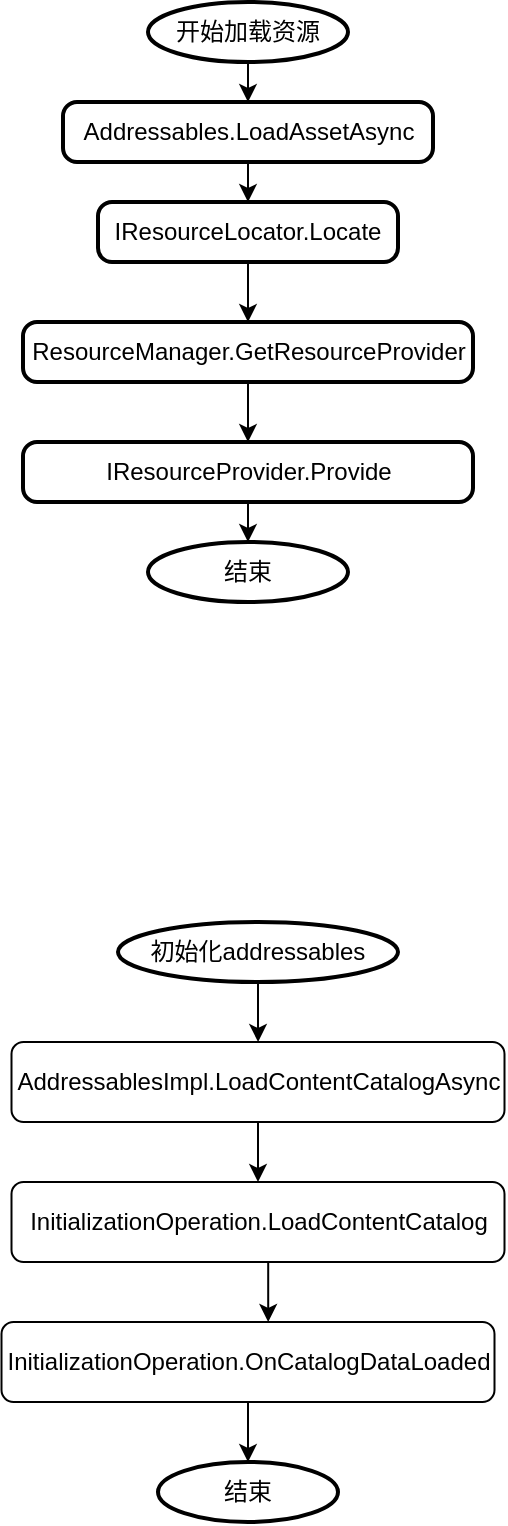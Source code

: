 <mxfile version="22.0.4" type="github">
  <diagram name="Page-1" id="2YBvvXClWsGukQMizWep">
    <mxGraphModel dx="1262" dy="836" grid="1" gridSize="10" guides="1" tooltips="1" connect="1" arrows="1" fold="1" page="1" pageScale="1" pageWidth="850" pageHeight="1100" math="0" shadow="0">
      <root>
        <mxCell id="0" />
        <mxCell id="1" parent="0" />
        <mxCell id="EF8peyVJ7aTUI04MwaTn-17" style="edgeStyle=orthogonalEdgeStyle;rounded=0;orthogonalLoop=1;jettySize=auto;html=1;exitX=0.5;exitY=1;exitDx=0;exitDy=0;exitPerimeter=0;entryX=0.5;entryY=0;entryDx=0;entryDy=0;" parent="1" source="EF8peyVJ7aTUI04MwaTn-8" target="EF8peyVJ7aTUI04MwaTn-20" edge="1">
          <mxGeometry relative="1" as="geometry">
            <mxPoint x="200" y="120" as="targetPoint" />
          </mxGeometry>
        </mxCell>
        <mxCell id="EF8peyVJ7aTUI04MwaTn-8" value="开始加载资源" style="strokeWidth=2;html=1;shape=mxgraph.flowchart.start_1;whiteSpace=wrap;" parent="1" vertex="1">
          <mxGeometry x="150" y="20" width="100" height="30" as="geometry" />
        </mxCell>
        <mxCell id="EF8peyVJ7aTUI04MwaTn-18" style="edgeStyle=orthogonalEdgeStyle;rounded=0;orthogonalLoop=1;jettySize=auto;html=1;exitX=0.5;exitY=1;exitDx=0;exitDy=0;" parent="1" source="EF8peyVJ7aTUI04MwaTn-10" target="EF8peyVJ7aTUI04MwaTn-14" edge="1">
          <mxGeometry relative="1" as="geometry" />
        </mxCell>
        <mxCell id="EF8peyVJ7aTUI04MwaTn-10" value="IResourceLocator.Locate" style="rounded=1;whiteSpace=wrap;html=1;absoluteArcSize=1;arcSize=14;strokeWidth=2;" parent="1" vertex="1">
          <mxGeometry x="125" y="120" width="150" height="30" as="geometry" />
        </mxCell>
        <mxCell id="EF8peyVJ7aTUI04MwaTn-19" style="edgeStyle=orthogonalEdgeStyle;rounded=0;orthogonalLoop=1;jettySize=auto;html=1;exitX=0.5;exitY=1;exitDx=0;exitDy=0;" parent="1" source="EF8peyVJ7aTUI04MwaTn-14" target="EF8peyVJ7aTUI04MwaTn-16" edge="1">
          <mxGeometry relative="1" as="geometry" />
        </mxCell>
        <mxCell id="EF8peyVJ7aTUI04MwaTn-14" value="ResourceManager.GetResourceProvider" style="rounded=1;whiteSpace=wrap;html=1;absoluteArcSize=1;arcSize=14;strokeWidth=2;" parent="1" vertex="1">
          <mxGeometry x="87.5" y="180" width="225" height="30" as="geometry" />
        </mxCell>
        <mxCell id="EF8peyVJ7aTUI04MwaTn-16" value="IResourceProvider.Provide" style="rounded=1;whiteSpace=wrap;html=1;absoluteArcSize=1;arcSize=14;strokeWidth=2;" parent="1" vertex="1">
          <mxGeometry x="87.5" y="240" width="225" height="30" as="geometry" />
        </mxCell>
        <mxCell id="EF8peyVJ7aTUI04MwaTn-22" style="edgeStyle=orthogonalEdgeStyle;rounded=0;orthogonalLoop=1;jettySize=auto;html=1;exitX=0.5;exitY=1;exitDx=0;exitDy=0;entryX=0.5;entryY=0;entryDx=0;entryDy=0;" parent="1" source="EF8peyVJ7aTUI04MwaTn-20" target="EF8peyVJ7aTUI04MwaTn-10" edge="1">
          <mxGeometry relative="1" as="geometry" />
        </mxCell>
        <mxCell id="EF8peyVJ7aTUI04MwaTn-20" value="Addressables.LoadAssetAsync" style="rounded=1;whiteSpace=wrap;html=1;absoluteArcSize=1;arcSize=14;strokeWidth=2;" parent="1" vertex="1">
          <mxGeometry x="107.5" y="70" width="185" height="30" as="geometry" />
        </mxCell>
        <mxCell id="EF8peyVJ7aTUI04MwaTn-23" value="结束" style="strokeWidth=2;html=1;shape=mxgraph.flowchart.start_1;whiteSpace=wrap;" parent="1" vertex="1">
          <mxGeometry x="150" y="290" width="100" height="30" as="geometry" />
        </mxCell>
        <mxCell id="EF8peyVJ7aTUI04MwaTn-24" style="edgeStyle=orthogonalEdgeStyle;rounded=0;orthogonalLoop=1;jettySize=auto;html=1;exitX=0.5;exitY=1;exitDx=0;exitDy=0;entryX=0.5;entryY=0;entryDx=0;entryDy=0;entryPerimeter=0;" parent="1" source="EF8peyVJ7aTUI04MwaTn-16" target="EF8peyVJ7aTUI04MwaTn-23" edge="1">
          <mxGeometry relative="1" as="geometry" />
        </mxCell>
        <mxCell id="JVUWUl7LgnXs22Qznziy-6" style="edgeStyle=orthogonalEdgeStyle;rounded=0;orthogonalLoop=1;jettySize=auto;html=1;exitX=0.5;exitY=1;exitDx=0;exitDy=0;exitPerimeter=0;" edge="1" parent="1" source="JVUWUl7LgnXs22Qznziy-1" target="JVUWUl7LgnXs22Qznziy-2">
          <mxGeometry relative="1" as="geometry" />
        </mxCell>
        <mxCell id="JVUWUl7LgnXs22Qznziy-1" value="初始化addressables" style="strokeWidth=2;html=1;shape=mxgraph.flowchart.start_1;whiteSpace=wrap;" vertex="1" parent="1">
          <mxGeometry x="135" y="480" width="140" height="30" as="geometry" />
        </mxCell>
        <mxCell id="JVUWUl7LgnXs22Qznziy-7" style="edgeStyle=orthogonalEdgeStyle;rounded=0;orthogonalLoop=1;jettySize=auto;html=1;exitX=0.5;exitY=1;exitDx=0;exitDy=0;entryX=0.5;entryY=0;entryDx=0;entryDy=0;" edge="1" parent="1" source="JVUWUl7LgnXs22Qznziy-2" target="JVUWUl7LgnXs22Qznziy-3">
          <mxGeometry relative="1" as="geometry" />
        </mxCell>
        <mxCell id="JVUWUl7LgnXs22Qznziy-2" value="AddressablesImpl.LoadContentCatalogAsync" style="rounded=1;whiteSpace=wrap;html=1;" vertex="1" parent="1">
          <mxGeometry x="81.75" y="540" width="246.5" height="40" as="geometry" />
        </mxCell>
        <mxCell id="JVUWUl7LgnXs22Qznziy-3" value="InitializationOperation.LoadContentCatalog" style="rounded=1;whiteSpace=wrap;html=1;" vertex="1" parent="1">
          <mxGeometry x="81.75" y="610" width="246.5" height="40" as="geometry" />
        </mxCell>
        <mxCell id="JVUWUl7LgnXs22Qznziy-4" value="InitializationOperation.OnCatalogDataLoaded" style="rounded=1;whiteSpace=wrap;html=1;" vertex="1" parent="1">
          <mxGeometry x="76.75" y="680" width="246.5" height="40" as="geometry" />
        </mxCell>
        <mxCell id="JVUWUl7LgnXs22Qznziy-5" value="结束" style="strokeWidth=2;html=1;shape=mxgraph.flowchart.start_1;whiteSpace=wrap;" vertex="1" parent="1">
          <mxGeometry x="155" y="750" width="90" height="30" as="geometry" />
        </mxCell>
        <mxCell id="JVUWUl7LgnXs22Qznziy-11" style="edgeStyle=orthogonalEdgeStyle;rounded=0;orthogonalLoop=1;jettySize=auto;html=1;exitX=0.5;exitY=1;exitDx=0;exitDy=0;entryX=0.541;entryY=0;entryDx=0;entryDy=0;entryPerimeter=0;" edge="1" parent="1" source="JVUWUl7LgnXs22Qznziy-3" target="JVUWUl7LgnXs22Qznziy-4">
          <mxGeometry relative="1" as="geometry" />
        </mxCell>
        <mxCell id="JVUWUl7LgnXs22Qznziy-12" style="edgeStyle=orthogonalEdgeStyle;rounded=0;orthogonalLoop=1;jettySize=auto;html=1;exitX=0.5;exitY=1;exitDx=0;exitDy=0;entryX=0.5;entryY=0;entryDx=0;entryDy=0;entryPerimeter=0;" edge="1" parent="1" source="JVUWUl7LgnXs22Qznziy-4" target="JVUWUl7LgnXs22Qznziy-5">
          <mxGeometry relative="1" as="geometry" />
        </mxCell>
      </root>
    </mxGraphModel>
  </diagram>
</mxfile>
